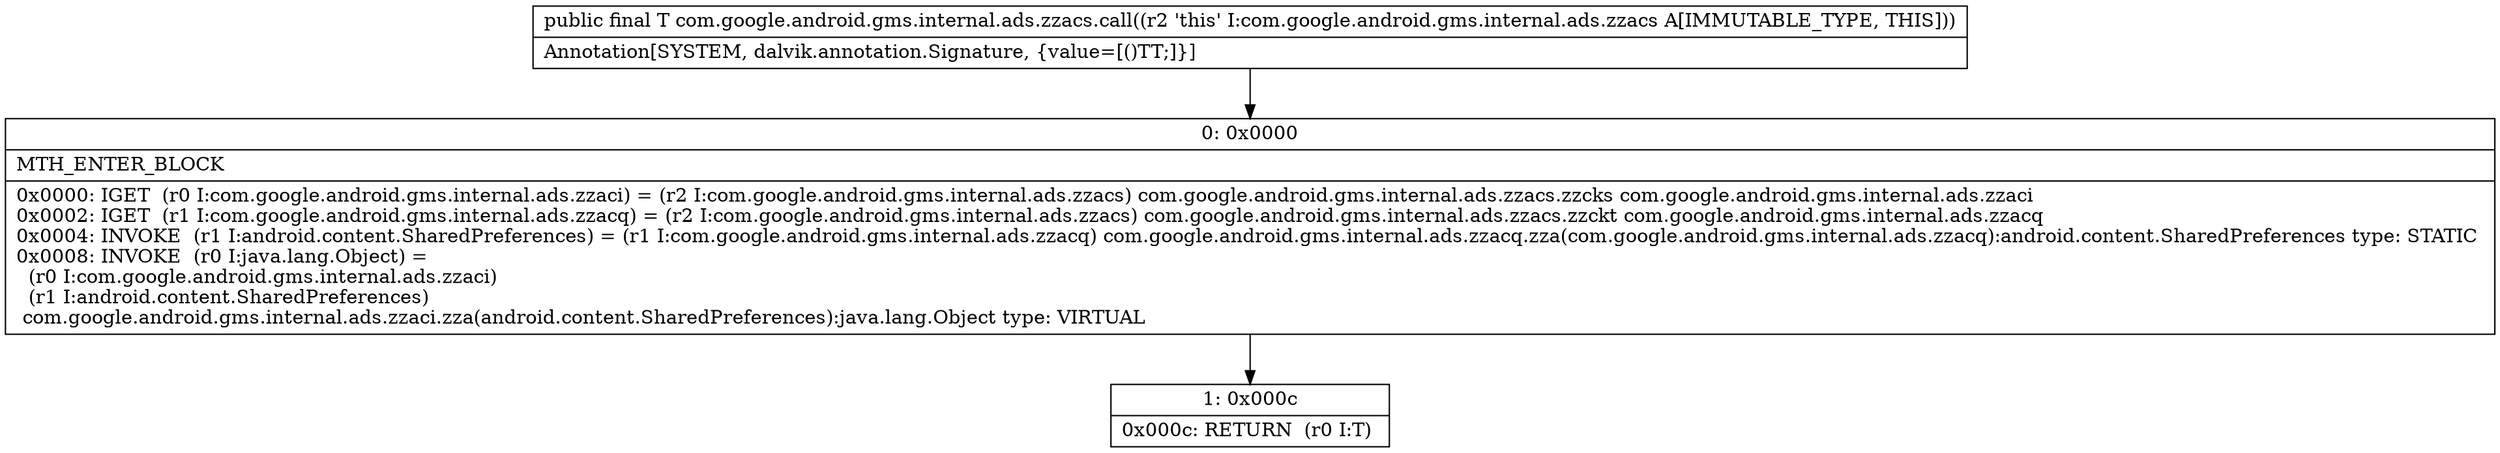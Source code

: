 digraph "CFG forcom.google.android.gms.internal.ads.zzacs.call()Ljava\/lang\/Object;" {
Node_0 [shape=record,label="{0\:\ 0x0000|MTH_ENTER_BLOCK\l|0x0000: IGET  (r0 I:com.google.android.gms.internal.ads.zzaci) = (r2 I:com.google.android.gms.internal.ads.zzacs) com.google.android.gms.internal.ads.zzacs.zzcks com.google.android.gms.internal.ads.zzaci \l0x0002: IGET  (r1 I:com.google.android.gms.internal.ads.zzacq) = (r2 I:com.google.android.gms.internal.ads.zzacs) com.google.android.gms.internal.ads.zzacs.zzckt com.google.android.gms.internal.ads.zzacq \l0x0004: INVOKE  (r1 I:android.content.SharedPreferences) = (r1 I:com.google.android.gms.internal.ads.zzacq) com.google.android.gms.internal.ads.zzacq.zza(com.google.android.gms.internal.ads.zzacq):android.content.SharedPreferences type: STATIC \l0x0008: INVOKE  (r0 I:java.lang.Object) = \l  (r0 I:com.google.android.gms.internal.ads.zzaci)\l  (r1 I:android.content.SharedPreferences)\l com.google.android.gms.internal.ads.zzaci.zza(android.content.SharedPreferences):java.lang.Object type: VIRTUAL \l}"];
Node_1 [shape=record,label="{1\:\ 0x000c|0x000c: RETURN  (r0 I:T) \l}"];
MethodNode[shape=record,label="{public final T com.google.android.gms.internal.ads.zzacs.call((r2 'this' I:com.google.android.gms.internal.ads.zzacs A[IMMUTABLE_TYPE, THIS]))  | Annotation[SYSTEM, dalvik.annotation.Signature, \{value=[()TT;]\}]\l}"];
MethodNode -> Node_0;
Node_0 -> Node_1;
}

